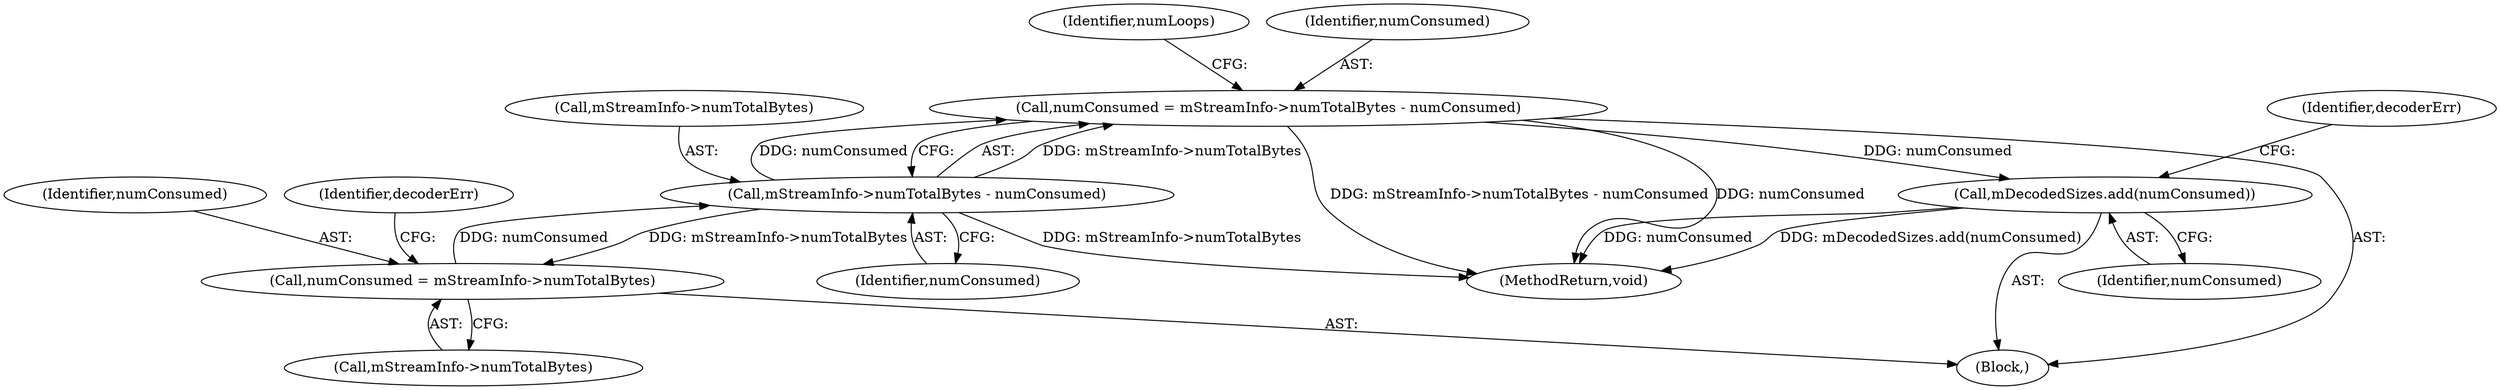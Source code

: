 digraph "0_Android_8e438e153f661e9df8db0ac41d587e940352df06@integer" {
"1000608" [label="(Call,numConsumed = mStreamInfo->numTotalBytes - numConsumed)"];
"1000610" [label="(Call,mStreamInfo->numTotalBytes - numConsumed)"];
"1000594" [label="(Call,numConsumed = mStreamInfo->numTotalBytes)"];
"1000623" [label="(Call,mDecodedSizes.add(numConsumed))"];
"1000623" [label="(Call,mDecodedSizes.add(numConsumed))"];
"1000596" [label="(Call,mStreamInfo->numTotalBytes)"];
"1000610" [label="(Call,mStreamInfo->numTotalBytes - numConsumed)"];
"1000611" [label="(Call,mStreamInfo->numTotalBytes)"];
"1000614" [label="(Identifier,numConsumed)"];
"1000578" [label="(Block,)"];
"1000616" [label="(Identifier,numLoops)"];
"1000608" [label="(Call,numConsumed = mStreamInfo->numTotalBytes - numConsumed)"];
"1001427" [label="(MethodReturn,void)"];
"1000594" [label="(Call,numConsumed = mStreamInfo->numTotalBytes)"];
"1000595" [label="(Identifier,numConsumed)"];
"1000627" [label="(Identifier,decoderErr)"];
"1000600" [label="(Identifier,decoderErr)"];
"1000624" [label="(Identifier,numConsumed)"];
"1000609" [label="(Identifier,numConsumed)"];
"1000608" -> "1000578"  [label="AST: "];
"1000608" -> "1000610"  [label="CFG: "];
"1000609" -> "1000608"  [label="AST: "];
"1000610" -> "1000608"  [label="AST: "];
"1000616" -> "1000608"  [label="CFG: "];
"1000608" -> "1001427"  [label="DDG: mStreamInfo->numTotalBytes - numConsumed"];
"1000608" -> "1001427"  [label="DDG: numConsumed"];
"1000610" -> "1000608"  [label="DDG: mStreamInfo->numTotalBytes"];
"1000610" -> "1000608"  [label="DDG: numConsumed"];
"1000608" -> "1000623"  [label="DDG: numConsumed"];
"1000610" -> "1000614"  [label="CFG: "];
"1000611" -> "1000610"  [label="AST: "];
"1000614" -> "1000610"  [label="AST: "];
"1000610" -> "1001427"  [label="DDG: mStreamInfo->numTotalBytes"];
"1000610" -> "1000594"  [label="DDG: mStreamInfo->numTotalBytes"];
"1000594" -> "1000610"  [label="DDG: numConsumed"];
"1000594" -> "1000578"  [label="AST: "];
"1000594" -> "1000596"  [label="CFG: "];
"1000595" -> "1000594"  [label="AST: "];
"1000596" -> "1000594"  [label="AST: "];
"1000600" -> "1000594"  [label="CFG: "];
"1000623" -> "1000578"  [label="AST: "];
"1000623" -> "1000624"  [label="CFG: "];
"1000624" -> "1000623"  [label="AST: "];
"1000627" -> "1000623"  [label="CFG: "];
"1000623" -> "1001427"  [label="DDG: mDecodedSizes.add(numConsumed)"];
"1000623" -> "1001427"  [label="DDG: numConsumed"];
}
